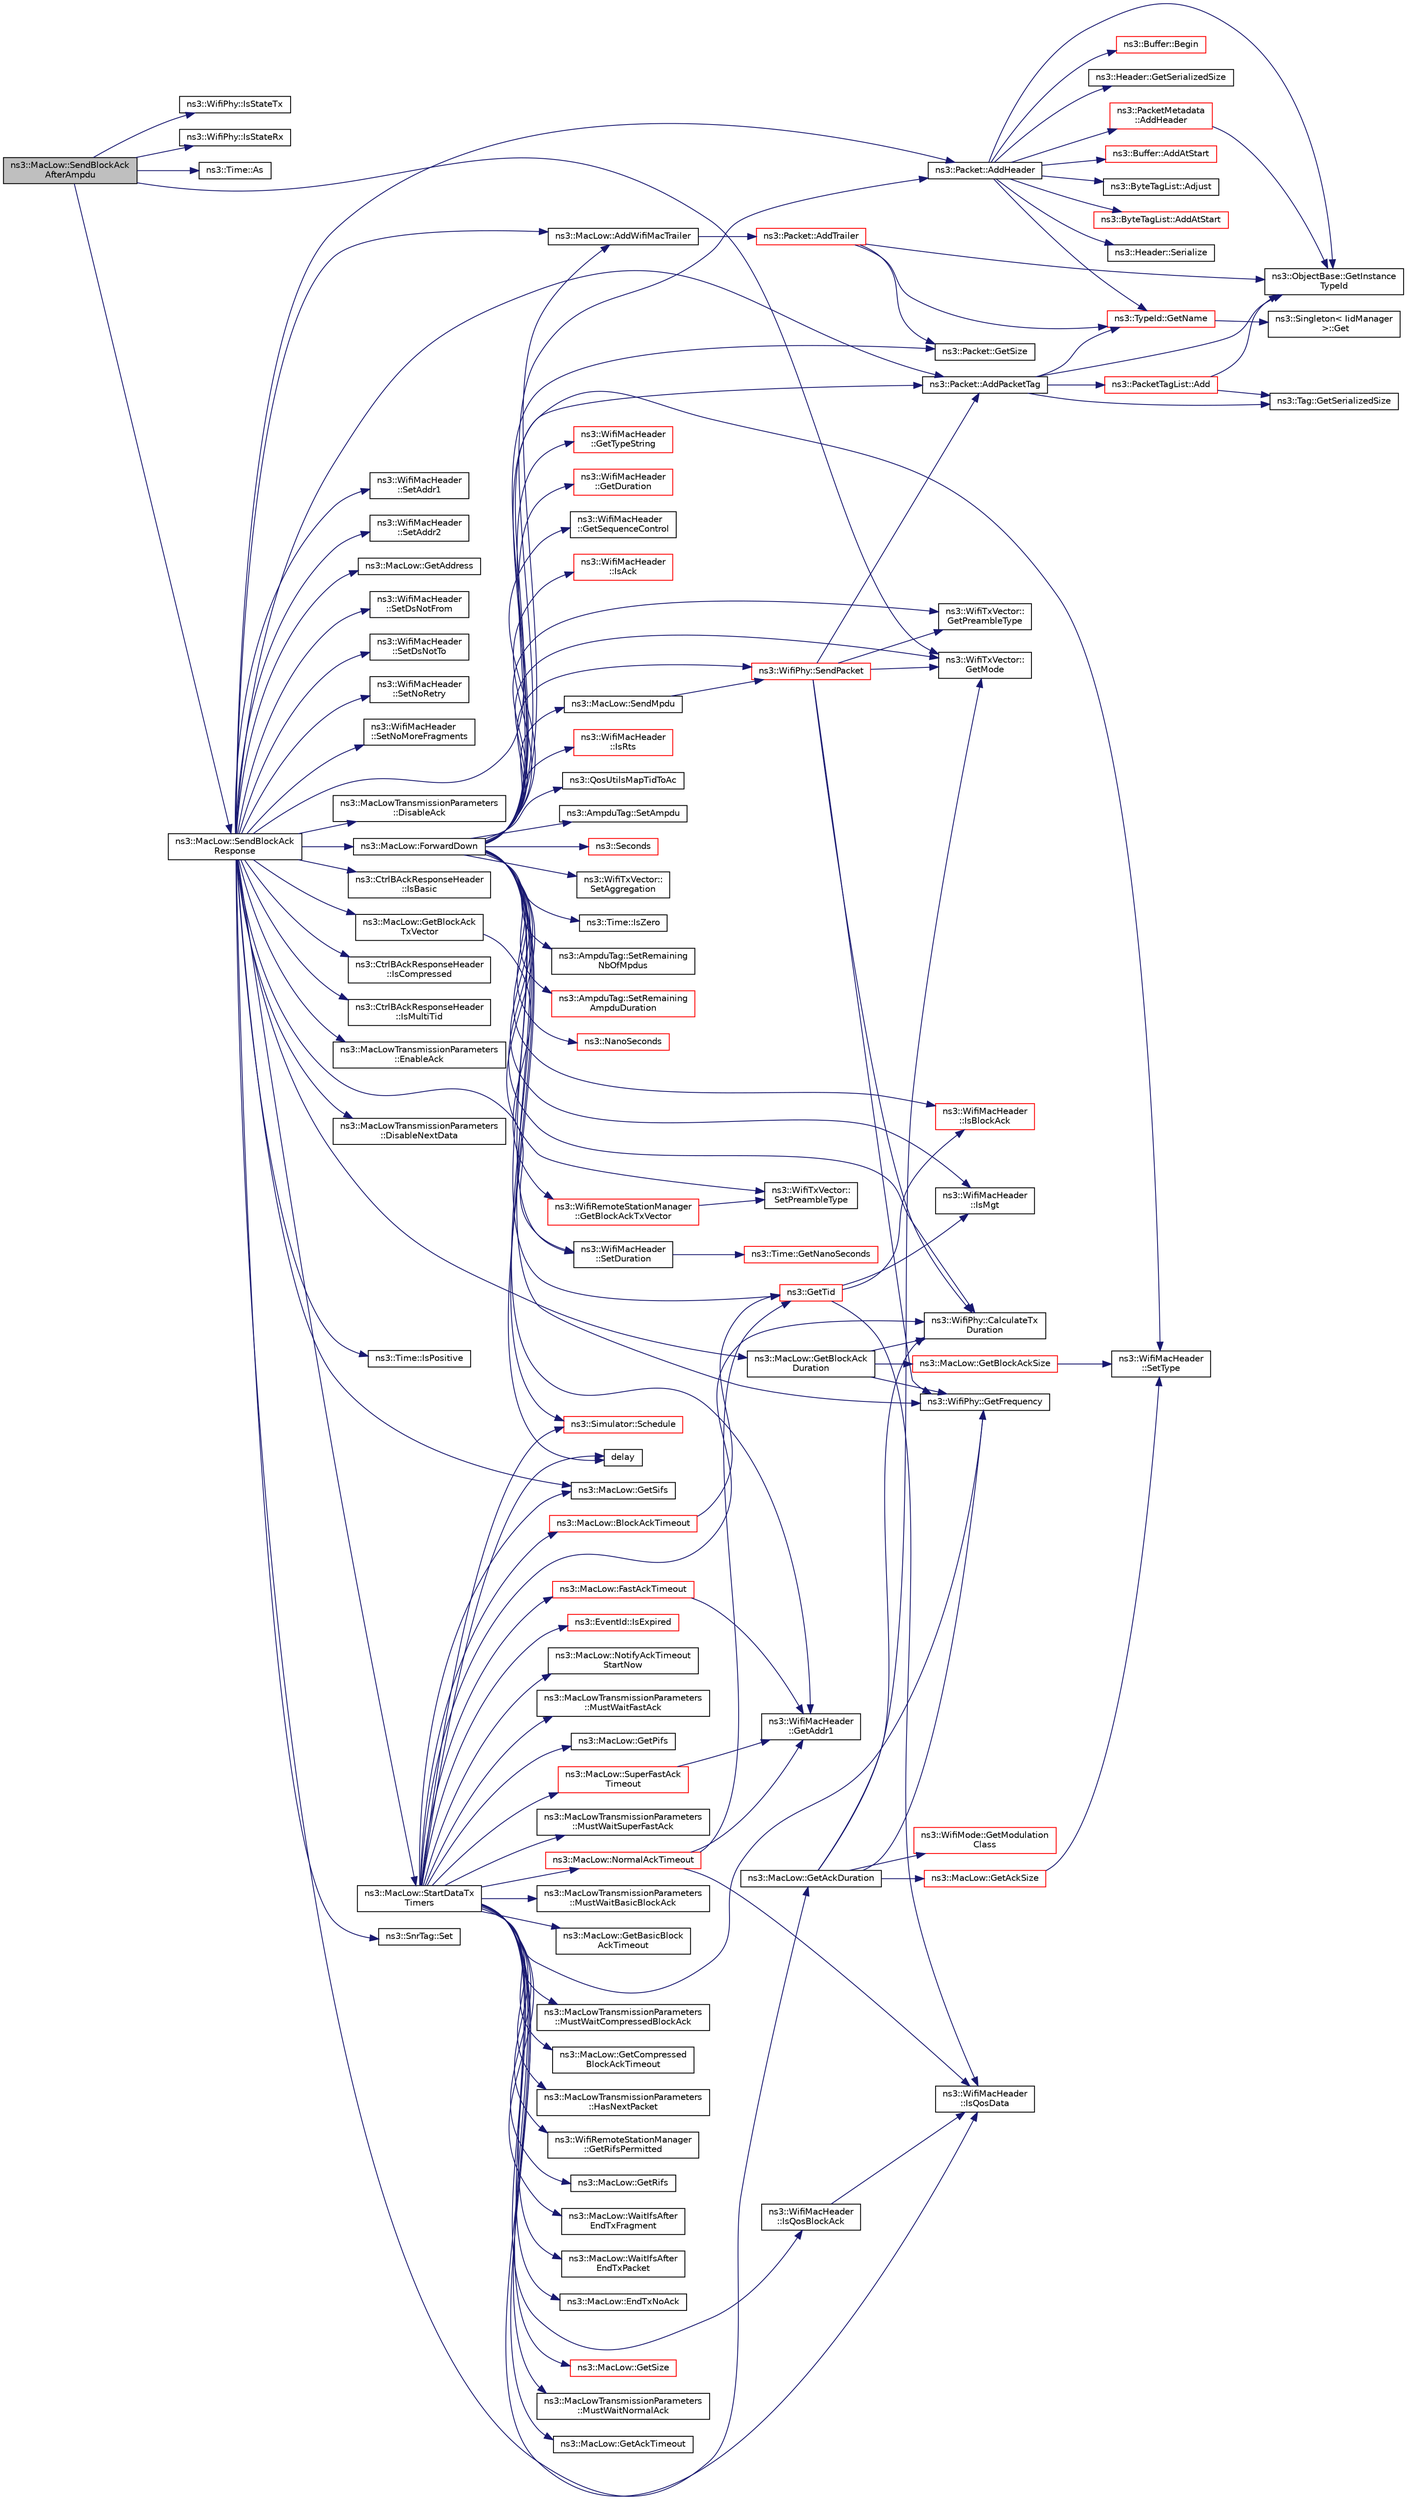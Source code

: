 digraph "ns3::MacLow::SendBlockAckAfterAmpdu"
{
  edge [fontname="Helvetica",fontsize="10",labelfontname="Helvetica",labelfontsize="10"];
  node [fontname="Helvetica",fontsize="10",shape=record];
  rankdir="LR";
  Node1 [label="ns3::MacLow::SendBlockAck\lAfterAmpdu",height=0.2,width=0.4,color="black", fillcolor="grey75", style="filled", fontcolor="black"];
  Node1 -> Node2 [color="midnightblue",fontsize="10",style="solid"];
  Node2 [label="ns3::WifiPhy::IsStateTx",height=0.2,width=0.4,color="black", fillcolor="white", style="filled",URL="$d6/d5a/classns3_1_1WifiPhy.html#a2bc2591a68dbea15f9ff95fc6722e6c1"];
  Node1 -> Node3 [color="midnightblue",fontsize="10",style="solid"];
  Node3 [label="ns3::WifiPhy::IsStateRx",height=0.2,width=0.4,color="black", fillcolor="white", style="filled",URL="$d6/d5a/classns3_1_1WifiPhy.html#a754ce070e2635c324a0b818b56eb0a4c"];
  Node1 -> Node4 [color="midnightblue",fontsize="10",style="solid"];
  Node4 [label="ns3::Time::As",height=0.2,width=0.4,color="black", fillcolor="white", style="filled",URL="$dc/d04/classns3_1_1Time.html#a0bb1110638ce9938248bd07865a328ab"];
  Node1 -> Node5 [color="midnightblue",fontsize="10",style="solid"];
  Node5 [label="ns3::MacLow::SendBlockAck\lResponse",height=0.2,width=0.4,color="black", fillcolor="white", style="filled",URL="$d3/da6/classns3_1_1MacLow.html#a85c374be43ba3bd52fd1ad6efdfef6c6"];
  Node5 -> Node6 [color="midnightblue",fontsize="10",style="solid"];
  Node6 [label="ns3::Packet::AddHeader",height=0.2,width=0.4,color="black", fillcolor="white", style="filled",URL="$dd/d7a/classns3_1_1Packet.html#a465108c595a0bc592095cbcab1832ed8",tooltip="Add header to this packet. "];
  Node6 -> Node7 [color="midnightblue",fontsize="10",style="solid"];
  Node7 [label="ns3::Header::GetSerializedSize",height=0.2,width=0.4,color="black", fillcolor="white", style="filled",URL="$d6/dae/classns3_1_1Header.html#a6ef0497eabc1b1fb0ad42738eb73f934"];
  Node6 -> Node8 [color="midnightblue",fontsize="10",style="solid"];
  Node8 [label="ns3::ObjectBase::GetInstance\lTypeId",height=0.2,width=0.4,color="black", fillcolor="white", style="filled",URL="$d2/dac/classns3_1_1ObjectBase.html#abe5b43a6f5b99a92a4c3122db31f06fb"];
  Node6 -> Node9 [color="midnightblue",fontsize="10",style="solid"];
  Node9 [label="ns3::TypeId::GetName",height=0.2,width=0.4,color="red", fillcolor="white", style="filled",URL="$d6/d11/classns3_1_1TypeId.html#aa3c41c79ae428b3cb396a9c6bb3ef314"];
  Node9 -> Node10 [color="midnightblue",fontsize="10",style="solid"];
  Node10 [label="ns3::Singleton\< IidManager\l \>::Get",height=0.2,width=0.4,color="black", fillcolor="white", style="filled",URL="$d8/d77/classns3_1_1Singleton.html#a80a2cd3c25a27ea72add7a9f7a141ffa"];
  Node6 -> Node11 [color="midnightblue",fontsize="10",style="solid"];
  Node11 [label="ns3::Buffer::AddAtStart",height=0.2,width=0.4,color="red", fillcolor="white", style="filled",URL="$da/d85/classns3_1_1Buffer.html#a8abd8164c3671d3dadc98fc66fade7b1"];
  Node6 -> Node12 [color="midnightblue",fontsize="10",style="solid"];
  Node12 [label="ns3::ByteTagList::Adjust",height=0.2,width=0.4,color="black", fillcolor="white", style="filled",URL="$dd/d64/classns3_1_1ByteTagList.html#a1fec06d7e6daaf8039cf2a148e4090f2"];
  Node6 -> Node13 [color="midnightblue",fontsize="10",style="solid"];
  Node13 [label="ns3::ByteTagList::AddAtStart",height=0.2,width=0.4,color="red", fillcolor="white", style="filled",URL="$dd/d64/classns3_1_1ByteTagList.html#acb4563fbe4299c55af41ba7a166b71d5"];
  Node6 -> Node14 [color="midnightblue",fontsize="10",style="solid"];
  Node14 [label="ns3::Header::Serialize",height=0.2,width=0.4,color="black", fillcolor="white", style="filled",URL="$d6/dae/classns3_1_1Header.html#afb61f1aac69ff8349a6bfe521fab5404"];
  Node6 -> Node15 [color="midnightblue",fontsize="10",style="solid"];
  Node15 [label="ns3::Buffer::Begin",height=0.2,width=0.4,color="red", fillcolor="white", style="filled",URL="$da/d85/classns3_1_1Buffer.html#a893d4bf50df13e730b6cd0fda91b967f"];
  Node6 -> Node16 [color="midnightblue",fontsize="10",style="solid"];
  Node16 [label="ns3::PacketMetadata\l::AddHeader",height=0.2,width=0.4,color="red", fillcolor="white", style="filled",URL="$d1/db1/classns3_1_1PacketMetadata.html#abdce736c4c5f647242f0808c0d2f9249",tooltip="Add an header. "];
  Node16 -> Node8 [color="midnightblue",fontsize="10",style="solid"];
  Node5 -> Node17 [color="midnightblue",fontsize="10",style="solid"];
  Node17 [label="ns3::WifiMacHeader\l::SetType",height=0.2,width=0.4,color="black", fillcolor="white", style="filled",URL="$d2/d9b/classns3_1_1WifiMacHeader.html#a62110862831f8fe389b95f5ddbb54b3f"];
  Node5 -> Node18 [color="midnightblue",fontsize="10",style="solid"];
  Node18 [label="ns3::WifiMacHeader\l::SetAddr1",height=0.2,width=0.4,color="black", fillcolor="white", style="filled",URL="$d2/d9b/classns3_1_1WifiMacHeader.html#a6478a02b80d5c01657714c5c7a0ae1cb"];
  Node5 -> Node19 [color="midnightblue",fontsize="10",style="solid"];
  Node19 [label="ns3::WifiMacHeader\l::SetAddr2",height=0.2,width=0.4,color="black", fillcolor="white", style="filled",URL="$d2/d9b/classns3_1_1WifiMacHeader.html#ab6a0efdc43d39b5da5d17eae9665271d"];
  Node5 -> Node20 [color="midnightblue",fontsize="10",style="solid"];
  Node20 [label="ns3::MacLow::GetAddress",height=0.2,width=0.4,color="black", fillcolor="white", style="filled",URL="$d3/da6/classns3_1_1MacLow.html#a109922d4f2bb1ee0b2a66aa3bcc48e2f"];
  Node5 -> Node21 [color="midnightblue",fontsize="10",style="solid"];
  Node21 [label="ns3::WifiMacHeader\l::SetDsNotFrom",height=0.2,width=0.4,color="black", fillcolor="white", style="filled",URL="$d2/d9b/classns3_1_1WifiMacHeader.html#a02edeb349da4aacc6b376fcf76ff99cc"];
  Node5 -> Node22 [color="midnightblue",fontsize="10",style="solid"];
  Node22 [label="ns3::WifiMacHeader\l::SetDsNotTo",height=0.2,width=0.4,color="black", fillcolor="white", style="filled",URL="$d2/d9b/classns3_1_1WifiMacHeader.html#a977cd5a09062bfc3660a23acdebd75ec"];
  Node5 -> Node23 [color="midnightblue",fontsize="10",style="solid"];
  Node23 [label="ns3::WifiMacHeader\l::SetNoRetry",height=0.2,width=0.4,color="black", fillcolor="white", style="filled",URL="$d2/d9b/classns3_1_1WifiMacHeader.html#a2dbe5e569e783f6d975c13daf3015f12"];
  Node5 -> Node24 [color="midnightblue",fontsize="10",style="solid"];
  Node24 [label="ns3::WifiMacHeader\l::SetNoMoreFragments",height=0.2,width=0.4,color="black", fillcolor="white", style="filled",URL="$d2/d9b/classns3_1_1WifiMacHeader.html#a3898df5358df4247926b74175f2789c3"];
  Node5 -> Node25 [color="midnightblue",fontsize="10",style="solid"];
  Node25 [label="ns3::MacLow::GetBlockAck\lTxVector",height=0.2,width=0.4,color="black", fillcolor="white", style="filled",URL="$d3/da6/classns3_1_1MacLow.html#a6274c3c4a5b90a6f448cc45e89950255"];
  Node25 -> Node26 [color="midnightblue",fontsize="10",style="solid"];
  Node26 [label="ns3::WifiRemoteStationManager\l::GetBlockAckTxVector",height=0.2,width=0.4,color="red", fillcolor="white", style="filled",URL="$d6/d65/classns3_1_1WifiRemoteStationManager.html#a178c4ab0c61a9e3b6072c1339c9880b3"];
  Node26 -> Node27 [color="midnightblue",fontsize="10",style="solid"];
  Node27 [label="ns3::WifiTxVector::\lSetPreambleType",height=0.2,width=0.4,color="black", fillcolor="white", style="filled",URL="$d0/d58/classns3_1_1WifiTxVector.html#afa5117513e1a7bfa717c3d7556192525"];
  Node5 -> Node28 [color="midnightblue",fontsize="10",style="solid"];
  Node28 [label="ns3::MacLowTransmissionParameters\l::DisableAck",height=0.2,width=0.4,color="black", fillcolor="white", style="filled",URL="$da/d43/classns3_1_1MacLowTransmissionParameters.html#ae09e5316ed859ddca19bfbaec3b07704"];
  Node5 -> Node29 [color="midnightblue",fontsize="10",style="solid"];
  Node29 [label="ns3::MacLow::GetSifs",height=0.2,width=0.4,color="black", fillcolor="white", style="filled",URL="$d3/da6/classns3_1_1MacLow.html#a9107421b7ed9f291d60b8344b4918e56"];
  Node5 -> Node30 [color="midnightblue",fontsize="10",style="solid"];
  Node30 [label="ns3::CtrlBAckResponseHeader\l::IsBasic",height=0.2,width=0.4,color="black", fillcolor="white", style="filled",URL="$dd/da2/classns3_1_1CtrlBAckResponseHeader.html#aece37074c13f1dc4975cb2fbd5aa7d71"];
  Node5 -> Node31 [color="midnightblue",fontsize="10",style="solid"];
  Node31 [label="ns3::MacLow::GetBlockAck\lDuration",height=0.2,width=0.4,color="black", fillcolor="white", style="filled",URL="$d3/da6/classns3_1_1MacLow.html#a53da988c70ab1519958159aea9c969c3"];
  Node31 -> Node32 [color="midnightblue",fontsize="10",style="solid"];
  Node32 [label="ns3::WifiPhy::CalculateTx\lDuration",height=0.2,width=0.4,color="black", fillcolor="white", style="filled",URL="$d6/d5a/classns3_1_1WifiPhy.html#aee98c7241bb4f0bb8e6d90f5771dacc7"];
  Node31 -> Node33 [color="midnightblue",fontsize="10",style="solid"];
  Node33 [label="ns3::MacLow::GetBlockAckSize",height=0.2,width=0.4,color="red", fillcolor="white", style="filled",URL="$d3/da6/classns3_1_1MacLow.html#a2a57939c6cb34116ae21763bf9505fbf"];
  Node33 -> Node17 [color="midnightblue",fontsize="10",style="solid"];
  Node31 -> Node34 [color="midnightblue",fontsize="10",style="solid"];
  Node34 [label="ns3::WifiPhy::GetFrequency",height=0.2,width=0.4,color="black", fillcolor="white", style="filled",URL="$d6/d5a/classns3_1_1WifiPhy.html#ad2508d94faf22d690d6b8b4367934fd1"];
  Node5 -> Node35 [color="midnightblue",fontsize="10",style="solid"];
  Node35 [label="ns3::CtrlBAckResponseHeader\l::IsCompressed",height=0.2,width=0.4,color="black", fillcolor="white", style="filled",URL="$dd/da2/classns3_1_1CtrlBAckResponseHeader.html#a99150c95476eff0f8c51bee471f57c81"];
  Node5 -> Node36 [color="midnightblue",fontsize="10",style="solid"];
  Node36 [label="ns3::CtrlBAckResponseHeader\l::IsMultiTid",height=0.2,width=0.4,color="black", fillcolor="white", style="filled",URL="$dd/da2/classns3_1_1CtrlBAckResponseHeader.html#ad49134f2d4a9049c650951feed43d2e6"];
  Node5 -> Node37 [color="midnightblue",fontsize="10",style="solid"];
  Node37 [label="ns3::MacLowTransmissionParameters\l::EnableAck",height=0.2,width=0.4,color="black", fillcolor="white", style="filled",URL="$da/d43/classns3_1_1MacLowTransmissionParameters.html#aa2db70f6786b7d0b9d9cc453b2292f2b"];
  Node5 -> Node38 [color="midnightblue",fontsize="10",style="solid"];
  Node38 [label="ns3::MacLow::GetAckDuration",height=0.2,width=0.4,color="black", fillcolor="white", style="filled",URL="$d3/da6/classns3_1_1MacLow.html#afb6684c2fedc5d0595a80b0f6e959065"];
  Node38 -> Node39 [color="midnightblue",fontsize="10",style="solid"];
  Node39 [label="ns3::WifiTxVector::\lGetMode",height=0.2,width=0.4,color="black", fillcolor="white", style="filled",URL="$d0/d58/classns3_1_1WifiTxVector.html#a497b1f11cad4b8b26251dfa07c9ad1d6"];
  Node38 -> Node40 [color="midnightblue",fontsize="10",style="solid"];
  Node40 [label="ns3::WifiMode::GetModulation\lClass",height=0.2,width=0.4,color="red", fillcolor="white", style="filled",URL="$d5/d56/classns3_1_1WifiMode.html#a7941cd2a0bc8d2ba68ba6a12c7e2c42a"];
  Node38 -> Node32 [color="midnightblue",fontsize="10",style="solid"];
  Node38 -> Node41 [color="midnightblue",fontsize="10",style="solid"];
  Node41 [label="ns3::MacLow::GetAckSize",height=0.2,width=0.4,color="red", fillcolor="white", style="filled",URL="$d3/da6/classns3_1_1MacLow.html#a87ec7765a9299e0a3997a972e146171f"];
  Node41 -> Node17 [color="midnightblue",fontsize="10",style="solid"];
  Node38 -> Node34 [color="midnightblue",fontsize="10",style="solid"];
  Node5 -> Node42 [color="midnightblue",fontsize="10",style="solid"];
  Node42 [label="ns3::MacLowTransmissionParameters\l::DisableNextData",height=0.2,width=0.4,color="black", fillcolor="white", style="filled",URL="$da/d43/classns3_1_1MacLowTransmissionParameters.html#a6944fa0c62fd004c94b845ba1b474b87"];
  Node5 -> Node43 [color="midnightblue",fontsize="10",style="solid"];
  Node43 [label="ns3::MacLow::StartDataTx\lTimers",height=0.2,width=0.4,color="black", fillcolor="white", style="filled",URL="$d3/da6/classns3_1_1MacLow.html#ae7e8072b7d1f8b775000f6f07ee5a3c1"];
  Node43 -> Node32 [color="midnightblue",fontsize="10",style="solid"];
  Node43 -> Node44 [color="midnightblue",fontsize="10",style="solid"];
  Node44 [label="ns3::MacLow::GetSize",height=0.2,width=0.4,color="red", fillcolor="white", style="filled",URL="$d3/da6/classns3_1_1MacLow.html#a19511f9a1fc507cab3e16c85d2249f7e"];
  Node43 -> Node34 [color="midnightblue",fontsize="10",style="solid"];
  Node43 -> Node45 [color="midnightblue",fontsize="10",style="solid"];
  Node45 [label="ns3::MacLowTransmissionParameters\l::MustWaitNormalAck",height=0.2,width=0.4,color="black", fillcolor="white", style="filled",URL="$da/d43/classns3_1_1MacLowTransmissionParameters.html#a39fb4df4ce039751fedc06e52af0f281"];
  Node43 -> Node46 [color="midnightblue",fontsize="10",style="solid"];
  Node46 [label="ns3::MacLow::GetAckTimeout",height=0.2,width=0.4,color="black", fillcolor="white", style="filled",URL="$d3/da6/classns3_1_1MacLow.html#a41936a9436518d2fe881c9606dcef19e"];
  Node43 -> Node47 [color="midnightblue",fontsize="10",style="solid"];
  Node47 [label="ns3::EventId::IsExpired",height=0.2,width=0.4,color="red", fillcolor="white", style="filled",URL="$d1/df8/classns3_1_1EventId.html#a5c30c92e7c1c34b4e8505cc07ed71b02"];
  Node43 -> Node48 [color="midnightblue",fontsize="10",style="solid"];
  Node48 [label="ns3::MacLow::NotifyAckTimeout\lStartNow",height=0.2,width=0.4,color="black", fillcolor="white", style="filled",URL="$d3/da6/classns3_1_1MacLow.html#acde3a1447ef79fa1bc3456b3d0473757"];
  Node43 -> Node49 [color="midnightblue",fontsize="10",style="solid"];
  Node49 [label="ns3::Simulator::Schedule",height=0.2,width=0.4,color="red", fillcolor="white", style="filled",URL="$d7/deb/classns3_1_1Simulator.html#a671882c894a08af4a5e91181bf1eec13"];
  Node43 -> Node50 [color="midnightblue",fontsize="10",style="solid"];
  Node50 [label="ns3::MacLow::NormalAckTimeout",height=0.2,width=0.4,color="red", fillcolor="white", style="filled",URL="$d3/da6/classns3_1_1MacLow.html#a4d730ac2acea66982b4d257e06e22387"];
  Node50 -> Node51 [color="midnightblue",fontsize="10",style="solid"];
  Node51 [label="ns3::WifiMacHeader\l::GetAddr1",height=0.2,width=0.4,color="black", fillcolor="white", style="filled",URL="$d2/d9b/classns3_1_1WifiMacHeader.html#a5ddcfd82e7c5a17ffea5be9246544530"];
  Node50 -> Node52 [color="midnightblue",fontsize="10",style="solid"];
  Node52 [label="ns3::WifiMacHeader\l::IsQosData",height=0.2,width=0.4,color="black", fillcolor="white", style="filled",URL="$d2/d9b/classns3_1_1WifiMacHeader.html#a922e8c2b26023f2627ea19d9c4f4738b"];
  Node50 -> Node53 [color="midnightblue",fontsize="10",style="solid"];
  Node53 [label="ns3::GetTid",height=0.2,width=0.4,color="red", fillcolor="white", style="filled",URL="$df/d5e/group__wifi.html#ga92cc18e2c5aa6bed3728860bbad76ff8",tooltip="Extraction operator for TypeId. "];
  Node53 -> Node52 [color="midnightblue",fontsize="10",style="solid"];
  Node53 -> Node54 [color="midnightblue",fontsize="10",style="solid"];
  Node54 [label="ns3::WifiMacHeader\l::IsBlockAck",height=0.2,width=0.4,color="red", fillcolor="white", style="filled",URL="$d2/d9b/classns3_1_1WifiMacHeader.html#a273fb5273dcb6c690ac66a7caf72d305"];
  Node53 -> Node55 [color="midnightblue",fontsize="10",style="solid"];
  Node55 [label="ns3::WifiMacHeader\l::IsMgt",height=0.2,width=0.4,color="black", fillcolor="white", style="filled",URL="$d2/d9b/classns3_1_1WifiMacHeader.html#a2b62ae36cdfcba18d588da756aee4f61"];
  Node43 -> Node56 [color="midnightblue",fontsize="10",style="solid"];
  Node56 [label="ns3::MacLowTransmissionParameters\l::MustWaitFastAck",height=0.2,width=0.4,color="black", fillcolor="white", style="filled",URL="$da/d43/classns3_1_1MacLowTransmissionParameters.html#a556e680aab416b0de270d487f94e236f"];
  Node43 -> Node57 [color="midnightblue",fontsize="10",style="solid"];
  Node57 [label="ns3::MacLow::GetPifs",height=0.2,width=0.4,color="black", fillcolor="white", style="filled",URL="$d3/da6/classns3_1_1MacLow.html#a77f1f7d4ee6eb16b0fed4975000cb3bc"];
  Node43 -> Node58 [color="midnightblue",fontsize="10",style="solid"];
  Node58 [label="ns3::MacLow::FastAckTimeout",height=0.2,width=0.4,color="red", fillcolor="white", style="filled",URL="$d3/da6/classns3_1_1MacLow.html#aa893a4401552fa384df6195578013b45"];
  Node58 -> Node51 [color="midnightblue",fontsize="10",style="solid"];
  Node43 -> Node59 [color="midnightblue",fontsize="10",style="solid"];
  Node59 [label="ns3::MacLowTransmissionParameters\l::MustWaitSuperFastAck",height=0.2,width=0.4,color="black", fillcolor="white", style="filled",URL="$da/d43/classns3_1_1MacLowTransmissionParameters.html#a2e1f3f65427d04009a84e52168594a4b"];
  Node43 -> Node60 [color="midnightblue",fontsize="10",style="solid"];
  Node60 [label="ns3::MacLow::SuperFastAck\lTimeout",height=0.2,width=0.4,color="red", fillcolor="white", style="filled",URL="$d3/da6/classns3_1_1MacLow.html#ac1b528bbd4c14f0a7c4575c0fee242ee"];
  Node60 -> Node51 [color="midnightblue",fontsize="10",style="solid"];
  Node43 -> Node61 [color="midnightblue",fontsize="10",style="solid"];
  Node61 [label="ns3::MacLowTransmissionParameters\l::MustWaitBasicBlockAck",height=0.2,width=0.4,color="black", fillcolor="white", style="filled",URL="$da/d43/classns3_1_1MacLowTransmissionParameters.html#aea99b66ee9ebcb0f4429bb98be411023"];
  Node43 -> Node62 [color="midnightblue",fontsize="10",style="solid"];
  Node62 [label="ns3::MacLow::GetBasicBlock\lAckTimeout",height=0.2,width=0.4,color="black", fillcolor="white", style="filled",URL="$d3/da6/classns3_1_1MacLow.html#a5092888d73e7d32ac6172922f2469846"];
  Node43 -> Node63 [color="midnightblue",fontsize="10",style="solid"];
  Node63 [label="ns3::MacLow::BlockAckTimeout",height=0.2,width=0.4,color="red", fillcolor="white", style="filled",URL="$d3/da6/classns3_1_1MacLow.html#ace1131b4f6ea4f1d74a7c0ba470c84ac"];
  Node63 -> Node53 [color="midnightblue",fontsize="10",style="solid"];
  Node43 -> Node64 [color="midnightblue",fontsize="10",style="solid"];
  Node64 [label="ns3::MacLowTransmissionParameters\l::MustWaitCompressedBlockAck",height=0.2,width=0.4,color="black", fillcolor="white", style="filled",URL="$da/d43/classns3_1_1MacLowTransmissionParameters.html#aac6b2115c70ccf5fa73e265855790a5d"];
  Node43 -> Node65 [color="midnightblue",fontsize="10",style="solid"];
  Node65 [label="ns3::MacLow::GetCompressed\lBlockAckTimeout",height=0.2,width=0.4,color="black", fillcolor="white", style="filled",URL="$d3/da6/classns3_1_1MacLow.html#a57e8e9f643fe85b1c04812de618efbee"];
  Node43 -> Node66 [color="midnightblue",fontsize="10",style="solid"];
  Node66 [label="ns3::MacLowTransmissionParameters\l::HasNextPacket",height=0.2,width=0.4,color="black", fillcolor="white", style="filled",URL="$da/d43/classns3_1_1MacLowTransmissionParameters.html#aa77eff21861b910ba0e82cf642df6f5e"];
  Node43 -> Node67 [color="midnightblue",fontsize="10",style="solid"];
  Node67 [label="delay",height=0.2,width=0.4,color="black", fillcolor="white", style="filled",URL="$d8/d68/lte_2model_2fading-traces_2fading__trace__generator_8m.html#a7964e6aa8f61a9d28973c8267a606ad8"];
  Node43 -> Node68 [color="midnightblue",fontsize="10",style="solid"];
  Node68 [label="ns3::WifiRemoteStationManager\l::GetRifsPermitted",height=0.2,width=0.4,color="black", fillcolor="white", style="filled",URL="$d6/d65/classns3_1_1WifiRemoteStationManager.html#a19e2cd8b8c0a6d39ec014a27c2f817f2"];
  Node43 -> Node69 [color="midnightblue",fontsize="10",style="solid"];
  Node69 [label="ns3::MacLow::GetRifs",height=0.2,width=0.4,color="black", fillcolor="white", style="filled",URL="$d3/da6/classns3_1_1MacLow.html#add308ae9aa7b74b3132cd270c5dbfb22"];
  Node43 -> Node29 [color="midnightblue",fontsize="10",style="solid"];
  Node43 -> Node70 [color="midnightblue",fontsize="10",style="solid"];
  Node70 [label="ns3::MacLow::WaitIfsAfter\lEndTxFragment",height=0.2,width=0.4,color="black", fillcolor="white", style="filled",URL="$d3/da6/classns3_1_1MacLow.html#a3087bf08c1005df5654ede7311173e4f"];
  Node43 -> Node52 [color="midnightblue",fontsize="10",style="solid"];
  Node43 -> Node71 [color="midnightblue",fontsize="10",style="solid"];
  Node71 [label="ns3::WifiMacHeader\l::IsQosBlockAck",height=0.2,width=0.4,color="black", fillcolor="white", style="filled",URL="$d2/d9b/classns3_1_1WifiMacHeader.html#aaa152fcd66b795ee978cf48264b2c57e"];
  Node71 -> Node52 [color="midnightblue",fontsize="10",style="solid"];
  Node43 -> Node72 [color="midnightblue",fontsize="10",style="solid"];
  Node72 [label="ns3::MacLow::WaitIfsAfter\lEndTxPacket",height=0.2,width=0.4,color="black", fillcolor="white", style="filled",URL="$d3/da6/classns3_1_1MacLow.html#a17e509f5f61f862d9a49d01d7cf3a821"];
  Node43 -> Node73 [color="midnightblue",fontsize="10",style="solid"];
  Node73 [label="ns3::MacLow::EndTxNoAck",height=0.2,width=0.4,color="black", fillcolor="white", style="filled",URL="$d3/da6/classns3_1_1MacLow.html#ab27ec174aebeec55b0fd44e872c0e777"];
  Node5 -> Node74 [color="midnightblue",fontsize="10",style="solid"];
  Node74 [label="ns3::Time::IsPositive",height=0.2,width=0.4,color="black", fillcolor="white", style="filled",URL="$dc/d04/classns3_1_1Time.html#a6fd05cdd16ac62e6952c85b2989ec597"];
  Node5 -> Node75 [color="midnightblue",fontsize="10",style="solid"];
  Node75 [label="ns3::WifiMacHeader\l::SetDuration",height=0.2,width=0.4,color="black", fillcolor="white", style="filled",URL="$d2/d9b/classns3_1_1WifiMacHeader.html#a8c0936e7d1a0d1e43ccfcd21f43830fb"];
  Node75 -> Node76 [color="midnightblue",fontsize="10",style="solid"];
  Node76 [label="ns3::Time::GetNanoSeconds",height=0.2,width=0.4,color="red", fillcolor="white", style="filled",URL="$dc/d04/classns3_1_1Time.html#a2fdb7bf0e1f5cd93b6149cb37bbb7f08"];
  Node5 -> Node77 [color="midnightblue",fontsize="10",style="solid"];
  Node77 [label="ns3::MacLow::AddWifiMacTrailer",height=0.2,width=0.4,color="black", fillcolor="white", style="filled",URL="$d3/da6/classns3_1_1MacLow.html#acaafc67755f16f347e9161310d71e3ef"];
  Node77 -> Node78 [color="midnightblue",fontsize="10",style="solid"];
  Node78 [label="ns3::Packet::AddTrailer",height=0.2,width=0.4,color="red", fillcolor="white", style="filled",URL="$dd/d7a/classns3_1_1Packet.html#ae26b490c30ae5bc98be5181ec6e06db8",tooltip="Add trailer to this packet. "];
  Node78 -> Node8 [color="midnightblue",fontsize="10",style="solid"];
  Node78 -> Node9 [color="midnightblue",fontsize="10",style="solid"];
  Node78 -> Node79 [color="midnightblue",fontsize="10",style="solid"];
  Node79 [label="ns3::Packet::GetSize",height=0.2,width=0.4,color="black", fillcolor="white", style="filled",URL="$dd/d7a/classns3_1_1Packet.html#a462855c9929954d4301a4edfe55f4f1c",tooltip="Returns the the size in bytes of the packet (including the zero-filled initial payload). "];
  Node5 -> Node80 [color="midnightblue",fontsize="10",style="solid"];
  Node80 [label="ns3::SnrTag::Set",height=0.2,width=0.4,color="black", fillcolor="white", style="filled",URL="$d3/d10/classns3_1_1SnrTag.html#a2f9d363bfdd81cf96b90e270eb2fc479"];
  Node5 -> Node81 [color="midnightblue",fontsize="10",style="solid"];
  Node81 [label="ns3::Packet::AddPacketTag",height=0.2,width=0.4,color="black", fillcolor="white", style="filled",URL="$dd/d7a/classns3_1_1Packet.html#a7400b8655852f5271c5957250d0141af",tooltip="Add a packet tag. "];
  Node81 -> Node8 [color="midnightblue",fontsize="10",style="solid"];
  Node81 -> Node9 [color="midnightblue",fontsize="10",style="solid"];
  Node81 -> Node82 [color="midnightblue",fontsize="10",style="solid"];
  Node82 [label="ns3::Tag::GetSerializedSize",height=0.2,width=0.4,color="black", fillcolor="white", style="filled",URL="$d0/d79/classns3_1_1Tag.html#a01c8efdea943fd8cce2ef5d4d67eefa6"];
  Node81 -> Node83 [color="midnightblue",fontsize="10",style="solid"];
  Node83 [label="ns3::PacketTagList::Add",height=0.2,width=0.4,color="red", fillcolor="white", style="filled",URL="$dd/d19/classns3_1_1PacketTagList.html#a37f008b6f336f3ac6232d558b93e8a6e"];
  Node83 -> Node8 [color="midnightblue",fontsize="10",style="solid"];
  Node83 -> Node82 [color="midnightblue",fontsize="10",style="solid"];
  Node5 -> Node84 [color="midnightblue",fontsize="10",style="solid"];
  Node84 [label="ns3::MacLow::ForwardDown",height=0.2,width=0.4,color="black", fillcolor="white", style="filled",URL="$d3/da6/classns3_1_1MacLow.html#a4eefbfa3d57539dadf0224cc7fcf952d"];
  Node84 -> Node85 [color="midnightblue",fontsize="10",style="solid"];
  Node85 [label="ns3::WifiMacHeader\l::GetTypeString",height=0.2,width=0.4,color="red", fillcolor="white", style="filled",URL="$d2/d9b/classns3_1_1WifiMacHeader.html#ab41f17fe4a357d0cef9ae6de86bc7bf3"];
  Node84 -> Node51 [color="midnightblue",fontsize="10",style="solid"];
  Node84 -> Node39 [color="midnightblue",fontsize="10",style="solid"];
  Node84 -> Node86 [color="midnightblue",fontsize="10",style="solid"];
  Node86 [label="ns3::WifiTxVector::\lGetPreambleType",height=0.2,width=0.4,color="black", fillcolor="white", style="filled",URL="$d0/d58/classns3_1_1WifiTxVector.html#ae90c4a0ea2f75d445fbc7a82f958c23f"];
  Node84 -> Node87 [color="midnightblue",fontsize="10",style="solid"];
  Node87 [label="ns3::WifiMacHeader\l::GetDuration",height=0.2,width=0.4,color="red", fillcolor="white", style="filled",URL="$d2/d9b/classns3_1_1WifiMacHeader.html#a8f571e232811efd517427de8efa7daab"];
  Node84 -> Node88 [color="midnightblue",fontsize="10",style="solid"];
  Node88 [label="ns3::WifiMacHeader\l::GetSequenceControl",height=0.2,width=0.4,color="black", fillcolor="white", style="filled",URL="$d2/d9b/classns3_1_1WifiMacHeader.html#a9d6c7e809271331e5271d29e58800593"];
  Node84 -> Node89 [color="midnightblue",fontsize="10",style="solid"];
  Node89 [label="ns3::WifiMacHeader\l::IsAck",height=0.2,width=0.4,color="red", fillcolor="white", style="filled",URL="$d2/d9b/classns3_1_1WifiMacHeader.html#a414485c0ee780ddedecb338a11bb54ce"];
  Node84 -> Node90 [color="midnightblue",fontsize="10",style="solid"];
  Node90 [label="ns3::WifiMacHeader\l::IsRts",height=0.2,width=0.4,color="red", fillcolor="white", style="filled",URL="$d2/d9b/classns3_1_1WifiMacHeader.html#ade624a6e8b68476d339f22968a982dbb"];
  Node84 -> Node54 [color="midnightblue",fontsize="10",style="solid"];
  Node84 -> Node55 [color="midnightblue",fontsize="10",style="solid"];
  Node84 -> Node91 [color="midnightblue",fontsize="10",style="solid"];
  Node91 [label="ns3::WifiPhy::SendPacket",height=0.2,width=0.4,color="red", fillcolor="white", style="filled",URL="$d6/d5a/classns3_1_1WifiPhy.html#a4caf22eb334a9caca21ec37d90a74ce2"];
  Node91 -> Node39 [color="midnightblue",fontsize="10",style="solid"];
  Node91 -> Node86 [color="midnightblue",fontsize="10",style="solid"];
  Node91 -> Node32 [color="midnightblue",fontsize="10",style="solid"];
  Node91 -> Node34 [color="midnightblue",fontsize="10",style="solid"];
  Node91 -> Node81 [color="midnightblue",fontsize="10",style="solid"];
  Node84 -> Node53 [color="midnightblue",fontsize="10",style="solid"];
  Node84 -> Node92 [color="midnightblue",fontsize="10",style="solid"];
  Node92 [label="ns3::QosUtilsMapTidToAc",height=0.2,width=0.4,color="black", fillcolor="white", style="filled",URL="$df/d5e/group__wifi.html#ga4e36efcff6dd83eaee42e1af0de43d48"];
  Node84 -> Node93 [color="midnightblue",fontsize="10",style="solid"];
  Node93 [label="ns3::AmpduTag::SetAmpdu",height=0.2,width=0.4,color="black", fillcolor="white", style="filled",URL="$df/d26/classns3_1_1AmpduTag.html#a2d6bb8c8aedd27f98a55d6d09512514b"];
  Node84 -> Node67 [color="midnightblue",fontsize="10",style="solid"];
  Node84 -> Node94 [color="midnightblue",fontsize="10",style="solid"];
  Node94 [label="ns3::Seconds",height=0.2,width=0.4,color="red", fillcolor="white", style="filled",URL="$d1/dec/group__timecivil.html#ga33c34b816f8ff6628e33d5c8e9713b9e"];
  Node84 -> Node32 [color="midnightblue",fontsize="10",style="solid"];
  Node84 -> Node34 [color="midnightblue",fontsize="10",style="solid"];
  Node84 -> Node95 [color="midnightblue",fontsize="10",style="solid"];
  Node95 [label="ns3::WifiTxVector::\lSetAggregation",height=0.2,width=0.4,color="black", fillcolor="white", style="filled",URL="$d0/d58/classns3_1_1WifiTxVector.html#a6f11a0d5373b041c7041986a2ed3ce10"];
  Node84 -> Node75 [color="midnightblue",fontsize="10",style="solid"];
  Node84 -> Node6 [color="midnightblue",fontsize="10",style="solid"];
  Node84 -> Node77 [color="midnightblue",fontsize="10",style="solid"];
  Node84 -> Node96 [color="midnightblue",fontsize="10",style="solid"];
  Node96 [label="ns3::Time::IsZero",height=0.2,width=0.4,color="black", fillcolor="white", style="filled",URL="$dc/d04/classns3_1_1Time.html#ae47420e5c8a04d222b18ee13c2a95799"];
  Node84 -> Node79 [color="midnightblue",fontsize="10",style="solid"];
  Node84 -> Node97 [color="midnightblue",fontsize="10",style="solid"];
  Node97 [label="ns3::AmpduTag::SetRemaining\lNbOfMpdus",height=0.2,width=0.4,color="black", fillcolor="white", style="filled",URL="$df/d26/classns3_1_1AmpduTag.html#ae1d886252977069594b65dc7467c9367"];
  Node84 -> Node98 [color="midnightblue",fontsize="10",style="solid"];
  Node98 [label="ns3::AmpduTag::SetRemaining\lAmpduDuration",height=0.2,width=0.4,color="red", fillcolor="white", style="filled",URL="$df/d26/classns3_1_1AmpduTag.html#a9b907f46acd800c833aba6f13c6db846"];
  Node84 -> Node99 [color="midnightblue",fontsize="10",style="solid"];
  Node99 [label="ns3::NanoSeconds",height=0.2,width=0.4,color="red", fillcolor="white", style="filled",URL="$d1/dec/group__timecivil.html#ga281d64bcb4dad96267d83c7688ec433f"];
  Node84 -> Node81 [color="midnightblue",fontsize="10",style="solid"];
  Node84 -> Node49 [color="midnightblue",fontsize="10",style="solid"];
  Node84 -> Node100 [color="midnightblue",fontsize="10",style="solid"];
  Node100 [label="ns3::MacLow::SendMpdu",height=0.2,width=0.4,color="black", fillcolor="white", style="filled",URL="$d3/da6/classns3_1_1MacLow.html#a0ec344c3a1200d8d66273614949c6b35"];
  Node100 -> Node91 [color="midnightblue",fontsize="10",style="solid"];
  Node84 -> Node27 [color="midnightblue",fontsize="10",style="solid"];
  Node1 -> Node39 [color="midnightblue",fontsize="10",style="solid"];
}
